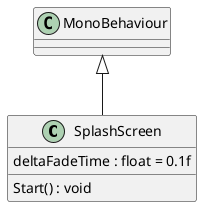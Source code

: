 @startuml
class SplashScreen {
    deltaFadeTime : float = 0.1f
    Start() : void
}
MonoBehaviour <|-- SplashScreen
@enduml
